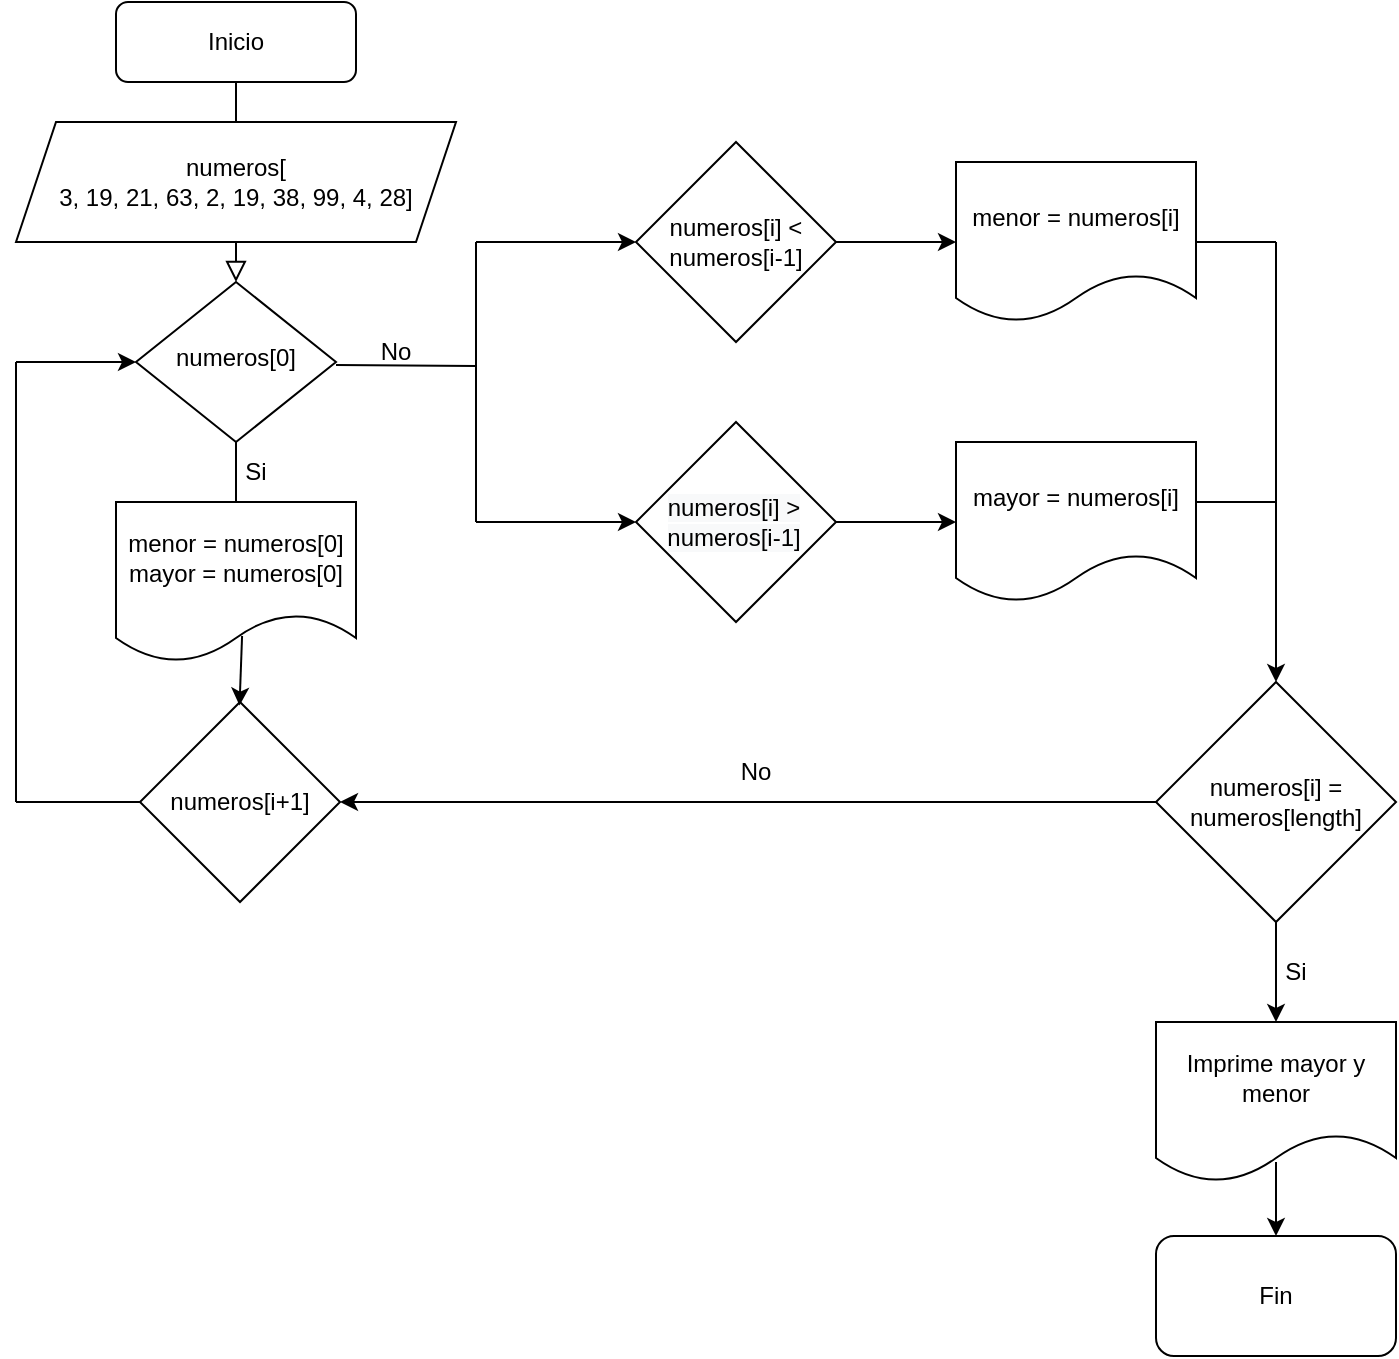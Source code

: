 <mxfile version="16.5.1" type="device"><diagram id="C5RBs43oDa-KdzZeNtuy" name="Page-1"><mxGraphModel dx="1114" dy="848" grid="1" gridSize="10" guides="1" tooltips="1" connect="1" arrows="1" fold="1" page="1" pageScale="1" pageWidth="827" pageHeight="1169" math="0" shadow="0"><root><mxCell id="WIyWlLk6GJQsqaUBKTNV-0"/><mxCell id="WIyWlLk6GJQsqaUBKTNV-1" parent="WIyWlLk6GJQsqaUBKTNV-0"/><mxCell id="WIyWlLk6GJQsqaUBKTNV-2" value="" style="rounded=0;html=1;jettySize=auto;orthogonalLoop=1;fontSize=11;endArrow=block;endFill=0;endSize=8;strokeWidth=1;shadow=0;labelBackgroundColor=none;edgeStyle=orthogonalEdgeStyle;" parent="WIyWlLk6GJQsqaUBKTNV-1" source="WIyWlLk6GJQsqaUBKTNV-3" target="WIyWlLk6GJQsqaUBKTNV-6" edge="1"><mxGeometry relative="1" as="geometry"/></mxCell><mxCell id="WIyWlLk6GJQsqaUBKTNV-3" value="Inicio" style="rounded=1;whiteSpace=wrap;html=1;fontSize=12;glass=0;strokeWidth=1;shadow=0;" parent="WIyWlLk6GJQsqaUBKTNV-1" vertex="1"><mxGeometry x="160" y="30" width="120" height="40" as="geometry"/></mxCell><mxCell id="WIyWlLk6GJQsqaUBKTNV-6" value="numeros[0]" style="rhombus;whiteSpace=wrap;html=1;shadow=0;fontFamily=Helvetica;fontSize=12;align=center;strokeWidth=1;spacing=6;spacingTop=-4;" parent="WIyWlLk6GJQsqaUBKTNV-1" vertex="1"><mxGeometry x="170" y="170" width="100" height="80" as="geometry"/></mxCell><mxCell id="xLrotpI4WC6XwcDXDYjM-0" value="numeros[&lt;br&gt;3, 19, 21, 63, 2, 19, 38, 99, 4, 28]" style="shape=parallelogram;perimeter=parallelogramPerimeter;whiteSpace=wrap;html=1;fixedSize=1;" vertex="1" parent="WIyWlLk6GJQsqaUBKTNV-1"><mxGeometry x="110" y="90" width="220" height="60" as="geometry"/></mxCell><mxCell id="xLrotpI4WC6XwcDXDYjM-2" value="menor = numeros[0]&lt;br&gt;mayor = numeros[0]" style="shape=document;whiteSpace=wrap;html=1;boundedLbl=1;" vertex="1" parent="WIyWlLk6GJQsqaUBKTNV-1"><mxGeometry x="160" y="280" width="120" height="80" as="geometry"/></mxCell><mxCell id="xLrotpI4WC6XwcDXDYjM-3" value="" style="rounded=0;html=1;jettySize=auto;orthogonalLoop=1;fontSize=11;endArrow=none;endFill=0;endSize=8;strokeWidth=1;shadow=0;labelBackgroundColor=none;edgeStyle=orthogonalEdgeStyle;" edge="1" parent="WIyWlLk6GJQsqaUBKTNV-1" source="WIyWlLk6GJQsqaUBKTNV-6" target="xLrotpI4WC6XwcDXDYjM-2"><mxGeometry y="20" relative="1" as="geometry"><mxPoint as="offset"/><mxPoint x="220" y="250" as="sourcePoint"/><mxPoint x="220" y="470" as="targetPoint"/></mxGeometry></mxCell><mxCell id="xLrotpI4WC6XwcDXDYjM-4" value="Si" style="text;html=1;strokeColor=none;fillColor=none;align=center;verticalAlign=middle;whiteSpace=wrap;rounded=0;" vertex="1" parent="WIyWlLk6GJQsqaUBKTNV-1"><mxGeometry x="200" y="250" width="60" height="30" as="geometry"/></mxCell><mxCell id="xLrotpI4WC6XwcDXDYjM-7" value="No" style="text;html=1;strokeColor=none;fillColor=none;align=center;verticalAlign=middle;whiteSpace=wrap;rounded=0;" vertex="1" parent="WIyWlLk6GJQsqaUBKTNV-1"><mxGeometry x="270" y="190" width="60" height="30" as="geometry"/></mxCell><mxCell id="xLrotpI4WC6XwcDXDYjM-8" value="" style="rhombus;whiteSpace=wrap;html=1;" vertex="1" parent="WIyWlLk6GJQsqaUBKTNV-1"><mxGeometry x="420" y="100" width="100" height="100" as="geometry"/></mxCell><mxCell id="xLrotpI4WC6XwcDXDYjM-9" value="numeros[i] &amp;lt;&lt;br&gt;&amp;nbsp;numeros[i-1]&amp;nbsp;" style="text;html=1;strokeColor=none;fillColor=none;align=center;verticalAlign=middle;whiteSpace=wrap;rounded=0;" vertex="1" parent="WIyWlLk6GJQsqaUBKTNV-1"><mxGeometry x="425" y="110" width="90" height="80" as="geometry"/></mxCell><mxCell id="xLrotpI4WC6XwcDXDYjM-12" value="" style="endArrow=none;html=1;rounded=0;exitX=0;exitY=0.75;exitDx=0;exitDy=0;" edge="1" parent="WIyWlLk6GJQsqaUBKTNV-1"><mxGeometry width="50" height="50" relative="1" as="geometry"><mxPoint x="270" y="211.5" as="sourcePoint"/><mxPoint x="340" y="212" as="targetPoint"/></mxGeometry></mxCell><mxCell id="xLrotpI4WC6XwcDXDYjM-13" value="" style="endArrow=none;html=1;rounded=0;" edge="1" parent="WIyWlLk6GJQsqaUBKTNV-1"><mxGeometry width="50" height="50" relative="1" as="geometry"><mxPoint x="340" y="290" as="sourcePoint"/><mxPoint x="340" y="150" as="targetPoint"/></mxGeometry></mxCell><mxCell id="xLrotpI4WC6XwcDXDYjM-15" value="" style="endArrow=classic;html=1;rounded=0;" edge="1" parent="WIyWlLk6GJQsqaUBKTNV-1"><mxGeometry width="50" height="50" relative="1" as="geometry"><mxPoint x="340" y="290" as="sourcePoint"/><mxPoint x="420" y="290" as="targetPoint"/></mxGeometry></mxCell><mxCell id="xLrotpI4WC6XwcDXDYjM-16" value="" style="endArrow=classic;html=1;rounded=0;" edge="1" parent="WIyWlLk6GJQsqaUBKTNV-1"><mxGeometry width="50" height="50" relative="1" as="geometry"><mxPoint x="340" y="150" as="sourcePoint"/><mxPoint x="420" y="150" as="targetPoint"/></mxGeometry></mxCell><mxCell id="xLrotpI4WC6XwcDXDYjM-17" value="" style="rhombus;whiteSpace=wrap;html=1;" vertex="1" parent="WIyWlLk6GJQsqaUBKTNV-1"><mxGeometry x="420" y="240" width="100" height="100" as="geometry"/></mxCell><mxCell id="xLrotpI4WC6XwcDXDYjM-18" value="&lt;br style=&quot;color: rgb(0, 0, 0); font-family: helvetica; font-size: 12px; font-style: normal; font-weight: 400; letter-spacing: normal; text-align: center; text-indent: 0px; text-transform: none; word-spacing: 0px; background-color: rgb(248, 249, 250);&quot;&gt;&lt;span style=&quot;color: rgb(0, 0, 0); font-family: helvetica; font-size: 12px; font-style: normal; font-weight: 400; letter-spacing: normal; text-align: center; text-indent: 0px; text-transform: none; word-spacing: 0px; background-color: rgb(248, 249, 250); display: inline; float: none;&quot;&gt;numeros[i] &amp;gt; numeros[i-1]&lt;/span&gt;" style="text;html=1;strokeColor=none;fillColor=none;align=center;verticalAlign=middle;whiteSpace=wrap;rounded=0;" vertex="1" parent="WIyWlLk6GJQsqaUBKTNV-1"><mxGeometry x="424" y="258" width="90" height="50" as="geometry"/></mxCell><mxCell id="xLrotpI4WC6XwcDXDYjM-19" value="menor = numeros[i]" style="shape=document;whiteSpace=wrap;html=1;boundedLbl=1;" vertex="1" parent="WIyWlLk6GJQsqaUBKTNV-1"><mxGeometry x="580" y="110" width="120" height="80" as="geometry"/></mxCell><mxCell id="xLrotpI4WC6XwcDXDYjM-20" value="" style="endArrow=classic;html=1;rounded=0;entryX=0;entryY=0.5;entryDx=0;entryDy=0;" edge="1" parent="WIyWlLk6GJQsqaUBKTNV-1" target="xLrotpI4WC6XwcDXDYjM-19"><mxGeometry width="50" height="50" relative="1" as="geometry"><mxPoint x="520" y="150" as="sourcePoint"/><mxPoint x="570" y="100" as="targetPoint"/></mxGeometry></mxCell><mxCell id="xLrotpI4WC6XwcDXDYjM-21" value="mayor = numeros[i]" style="shape=document;whiteSpace=wrap;html=1;boundedLbl=1;" vertex="1" parent="WIyWlLk6GJQsqaUBKTNV-1"><mxGeometry x="580" y="250" width="120" height="80" as="geometry"/></mxCell><mxCell id="xLrotpI4WC6XwcDXDYjM-22" value="" style="endArrow=classic;html=1;rounded=0;entryX=0;entryY=0.5;entryDx=0;entryDy=0;" edge="1" parent="WIyWlLk6GJQsqaUBKTNV-1" target="xLrotpI4WC6XwcDXDYjM-21"><mxGeometry width="50" height="50" relative="1" as="geometry"><mxPoint x="520" y="290" as="sourcePoint"/><mxPoint x="570" y="240" as="targetPoint"/></mxGeometry></mxCell><mxCell id="xLrotpI4WC6XwcDXDYjM-23" value="" style="endArrow=none;html=1;rounded=0;" edge="1" parent="WIyWlLk6GJQsqaUBKTNV-1"><mxGeometry width="50" height="50" relative="1" as="geometry"><mxPoint x="700" y="150" as="sourcePoint"/><mxPoint x="740" y="150" as="targetPoint"/></mxGeometry></mxCell><mxCell id="xLrotpI4WC6XwcDXDYjM-29" value="" style="endArrow=none;html=1;rounded=0;" edge="1" parent="WIyWlLk6GJQsqaUBKTNV-1"><mxGeometry width="50" height="50" relative="1" as="geometry"><mxPoint x="700" y="280" as="sourcePoint"/><mxPoint x="740" y="280" as="targetPoint"/></mxGeometry></mxCell><mxCell id="xLrotpI4WC6XwcDXDYjM-30" value="" style="endArrow=classic;html=1;rounded=0;" edge="1" parent="WIyWlLk6GJQsqaUBKTNV-1" target="xLrotpI4WC6XwcDXDYjM-31"><mxGeometry width="50" height="50" relative="1" as="geometry"><mxPoint x="740" y="150" as="sourcePoint"/><mxPoint x="740" y="360" as="targetPoint"/></mxGeometry></mxCell><mxCell id="xLrotpI4WC6XwcDXDYjM-31" value="" style="rhombus;whiteSpace=wrap;html=1;" vertex="1" parent="WIyWlLk6GJQsqaUBKTNV-1"><mxGeometry x="680" y="370" width="120" height="120" as="geometry"/></mxCell><mxCell id="xLrotpI4WC6XwcDXDYjM-32" value="numeros[i] = numeros[length]" style="text;html=1;strokeColor=none;fillColor=none;align=center;verticalAlign=middle;whiteSpace=wrap;rounded=0;" vertex="1" parent="WIyWlLk6GJQsqaUBKTNV-1"><mxGeometry x="685" y="400" width="110" height="60" as="geometry"/></mxCell><mxCell id="xLrotpI4WC6XwcDXDYjM-33" value="" style="endArrow=classic;html=1;rounded=0;exitX=0.5;exitY=1;exitDx=0;exitDy=0;" edge="1" parent="WIyWlLk6GJQsqaUBKTNV-1" source="xLrotpI4WC6XwcDXDYjM-31"><mxGeometry width="50" height="50" relative="1" as="geometry"><mxPoint x="390" y="430" as="sourcePoint"/><mxPoint x="740" y="540" as="targetPoint"/></mxGeometry></mxCell><mxCell id="xLrotpI4WC6XwcDXDYjM-35" value="Si" style="text;html=1;strokeColor=none;fillColor=none;align=center;verticalAlign=middle;whiteSpace=wrap;rounded=0;" vertex="1" parent="WIyWlLk6GJQsqaUBKTNV-1"><mxGeometry x="720" y="500" width="60" height="30" as="geometry"/></mxCell><mxCell id="xLrotpI4WC6XwcDXDYjM-36" value="Fin" style="rounded=1;whiteSpace=wrap;html=1;" vertex="1" parent="WIyWlLk6GJQsqaUBKTNV-1"><mxGeometry x="680" y="647" width="120" height="60" as="geometry"/></mxCell><mxCell id="xLrotpI4WC6XwcDXDYjM-38" value="No" style="text;html=1;strokeColor=none;fillColor=none;align=center;verticalAlign=middle;whiteSpace=wrap;rounded=0;" vertex="1" parent="WIyWlLk6GJQsqaUBKTNV-1"><mxGeometry x="450" y="400" width="60" height="30" as="geometry"/></mxCell><mxCell id="xLrotpI4WC6XwcDXDYjM-40" value="numeros[i+1]" style="rhombus;whiteSpace=wrap;html=1;" vertex="1" parent="WIyWlLk6GJQsqaUBKTNV-1"><mxGeometry x="172" y="380" width="100" height="100" as="geometry"/></mxCell><mxCell id="xLrotpI4WC6XwcDXDYjM-41" value="" style="endArrow=classic;html=1;rounded=0;entryX=1;entryY=0.5;entryDx=0;entryDy=0;" edge="1" parent="WIyWlLk6GJQsqaUBKTNV-1" target="xLrotpI4WC6XwcDXDYjM-40"><mxGeometry width="50" height="50" relative="1" as="geometry"><mxPoint x="680" y="430" as="sourcePoint"/><mxPoint x="440" y="380" as="targetPoint"/></mxGeometry></mxCell><mxCell id="xLrotpI4WC6XwcDXDYjM-42" value="" style="endArrow=classic;html=1;rounded=0;exitX=0.542;exitY=0.838;exitDx=0;exitDy=0;exitPerimeter=0;" edge="1" parent="WIyWlLk6GJQsqaUBKTNV-1"><mxGeometry width="50" height="50" relative="1" as="geometry"><mxPoint x="223.04" y="347.04" as="sourcePoint"/><mxPoint x="221.767" y="381.767" as="targetPoint"/></mxGeometry></mxCell><mxCell id="xLrotpI4WC6XwcDXDYjM-43" value="" style="endArrow=none;html=1;rounded=0;" edge="1" parent="WIyWlLk6GJQsqaUBKTNV-1"><mxGeometry width="50" height="50" relative="1" as="geometry"><mxPoint x="110" y="430" as="sourcePoint"/><mxPoint x="172" y="430" as="targetPoint"/></mxGeometry></mxCell><mxCell id="xLrotpI4WC6XwcDXDYjM-44" value="" style="endArrow=none;html=1;rounded=0;" edge="1" parent="WIyWlLk6GJQsqaUBKTNV-1"><mxGeometry width="50" height="50" relative="1" as="geometry"><mxPoint x="110" y="430" as="sourcePoint"/><mxPoint x="110" y="210" as="targetPoint"/></mxGeometry></mxCell><mxCell id="xLrotpI4WC6XwcDXDYjM-45" value="" style="endArrow=classic;html=1;rounded=0;entryX=0;entryY=0.5;entryDx=0;entryDy=0;" edge="1" parent="WIyWlLk6GJQsqaUBKTNV-1" target="WIyWlLk6GJQsqaUBKTNV-6"><mxGeometry width="50" height="50" relative="1" as="geometry"><mxPoint x="110" y="210" as="sourcePoint"/><mxPoint x="440" y="380" as="targetPoint"/></mxGeometry></mxCell><mxCell id="xLrotpI4WC6XwcDXDYjM-46" value="Imprime mayor y menor" style="shape=document;whiteSpace=wrap;html=1;boundedLbl=1;" vertex="1" parent="WIyWlLk6GJQsqaUBKTNV-1"><mxGeometry x="680" y="540" width="120" height="80" as="geometry"/></mxCell><mxCell id="xLrotpI4WC6XwcDXDYjM-47" value="" style="endArrow=classic;html=1;rounded=0;entryX=0.5;entryY=0;entryDx=0;entryDy=0;" edge="1" parent="WIyWlLk6GJQsqaUBKTNV-1" target="xLrotpI4WC6XwcDXDYjM-36"><mxGeometry width="50" height="50" relative="1" as="geometry"><mxPoint x="740" y="610" as="sourcePoint"/><mxPoint x="440" y="370" as="targetPoint"/></mxGeometry></mxCell></root></mxGraphModel></diagram></mxfile>